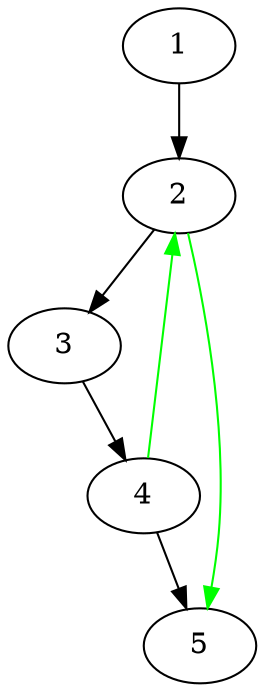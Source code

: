 digraph 1978420040800 {
	1 [label=1]
	2 [label=2]
	3 [label=3]
	4 [label=4]
	5 [label=5]
	1 -> 2 [color=black]
	2 -> 3 [color=black]
	2 -> 5 [color=green]
	3 -> 4 [color=black]
	4 -> 5 [color=black]
	4 -> 2 [color=green]
}
